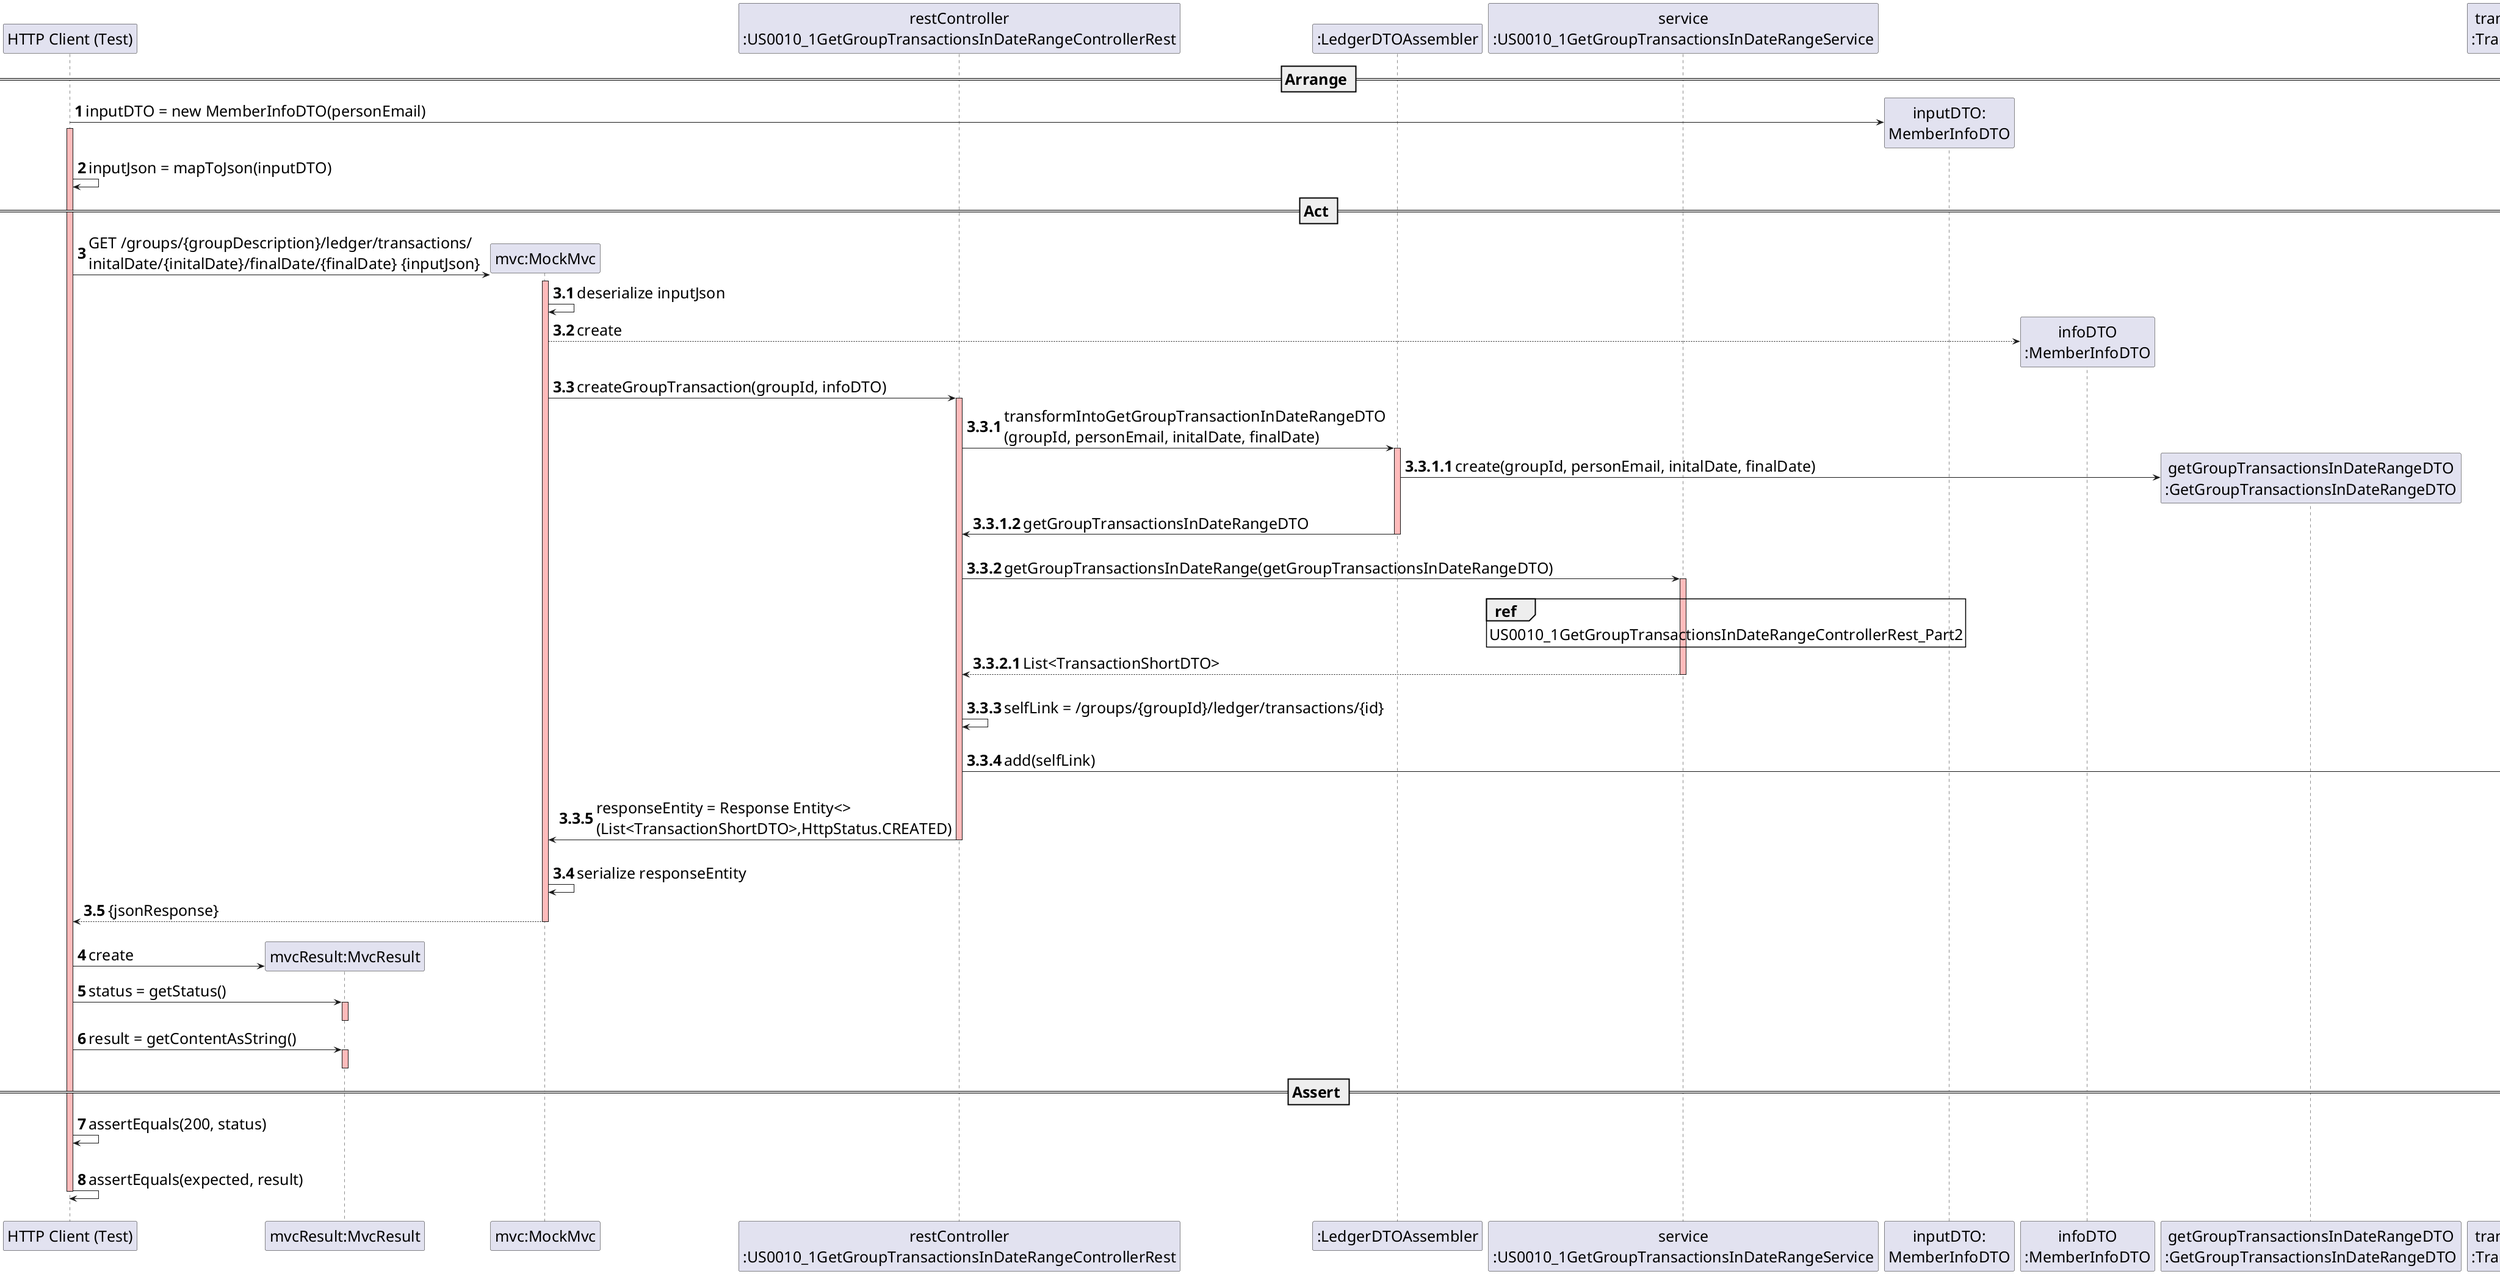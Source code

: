 @startuml

skinparam DefaultFontSize 25

participant "HTTP Client (Test)"
participant "mvcResult:MvcResult"
participant "mvc:MockMvc"
participant "restController\n:US0010_1GetGroupTransactionsInDateRangeControllerRest"
participant ":LedgerDTOAssembler"
participant "service\n:US0010_1GetGroupTransactionsInDateRangeService"

== Arrange ==

autonumber

create "inputDTO:\nMemberInfoDTO"
"HTTP Client (Test)" -> "inputDTO:\nMemberInfoDTO": inputDTO = new MemberInfoDTO(personEmail)

activate "HTTP Client (Test)" #FFBBBB
"HTTP Client (Test)" -> "HTTP Client (Test)": inputJson = mapToJson(inputDTO)

== Act ==

create "mvc:MockMvc"
"HTTP Client (Test)" -> "mvc:MockMvc" :GET /groups/{groupDescription}/ledger/transactions/\ninitalDate/{initalDate}/finalDate/{finalDate} {inputJson}
activate "mvc:MockMvc"  #FFBBBB

autonumber 3.1
"mvc:MockMvc" -> "mvc:MockMvc" :  deserialize inputJson

create "infoDTO\n:MemberInfoDTO"
"mvc:MockMvc"-->"infoDTO\n:MemberInfoDTO": create

"mvc:MockMvc"-> "restController\n:US0010_1GetGroupTransactionsInDateRangeControllerRest": createGroupTransaction(groupId, infoDTO)
activate "restController\n:US0010_1GetGroupTransactionsInDateRangeControllerRest" #FFBBBB

autonumber 3.3.1
"restController\n:US0010_1GetGroupTransactionsInDateRangeControllerRest"-> ":LedgerDTOAssembler": transformIntoGetGroupTransactionInDateRangeDTO\n(groupId, personEmail, initalDate, finalDate)
activate ":LedgerDTOAssembler"  #FFBBBB

autonumber 3.3.1.1
create "getGroupTransactionsInDateRangeDTO\n:GetGroupTransactionsInDateRangeDTO"
":LedgerDTOAssembler" -> "getGroupTransactionsInDateRangeDTO\n:GetGroupTransactionsInDateRangeDTO": create(groupId, personEmail, initalDate, finalDate)

":LedgerDTOAssembler" -> "restController\n:US0010_1GetGroupTransactionsInDateRangeControllerRest" : getGroupTransactionsInDateRangeDTO
deactivate ":LedgerDTOAssembler"

||| /' space for better visibility '/

autonumber 3.3.2
"restController\n:US0010_1GetGroupTransactionsInDateRangeControllerRest"->"service\n:US0010_1GetGroupTransactionsInDateRangeService": getGroupTransactionsInDateRange(getGroupTransactionsInDateRangeDTO)
activate "service\n:US0010_1GetGroupTransactionsInDateRangeService" #FFBBBB

||| /' space for better visibility '/

ref over "service\n:US0010_1GetGroupTransactionsInDateRangeService" : US0010_1GetGroupTransactionsInDateRangeControllerRest_Part2

autonumber 3.3.2.1
"service\n:US0010_1GetGroupTransactionsInDateRangeService" --> "restController\n:US0010_1GetGroupTransactionsInDateRangeControllerRest" : List<TransactionShortDTO>
deactivate "service\n:US0010_1GetGroupTransactionsInDateRangeService"

||| /' space for better visibility '/

autonumber 3.3.3
"restController\n:US0010_1GetGroupTransactionsInDateRangeControllerRest"->"restController\n:US0010_1GetGroupTransactionsInDateRangeControllerRest": selfLink = /groups/{groupId}/ledger/transactions/{id}

||| /' space for added visibility '/

"restController\n:US0010_1GetGroupTransactionsInDateRangeControllerRest"-> "transactionShortDTO\n:TransactionShortDTO": add(selfLink)
activate "transactionShortDTO\n:TransactionShortDTO" #FFBBBB
deactivate "transactionShortDTO\n:TransactionShortDTO" #FFBBBB

"restController\n:US0010_1GetGroupTransactionsInDateRangeControllerRest" -> "mvc:MockMvc": responseEntity = Response Entity<>\n(List<TransactionShortDTO>,HttpStatus.CREATED)
deactivate "restController\n:US0010_1GetGroupTransactionsInDateRangeControllerRest"

||| /' space for better visibility '/

autonumber 3.4
"mvc:MockMvc" -> "mvc:MockMvc" : serialize responseEntity
"mvc:MockMvc" --> "HTTP Client (Test)" : {jsonResponse}
deactivate "mvc:MockMvc"

||| /' space for better visibility '/

autonumber 4
create "mvcResult:MvcResult"
"HTTP Client (Test)" -> "mvcResult:MvcResult" : create

"HTTP Client (Test)" -> "mvcResult:MvcResult" : status = getStatus()
activate "mvcResult:MvcResult" #FFBBBB
deactivate "mvcResult:MvcResult"

"HTTP Client (Test)" -> "mvcResult:MvcResult" : result = getContentAsString()
activate "mvcResult:MvcResult" #FFBBBB
deactivate "mvcResult:MvcResult"

== Assert ==

"HTTP Client (Test)" -> "HTTP Client (Test)" : assertEquals(200, status)

||| /' space for better visibility '/

"HTTP Client (Test)" -> "HTTP Client (Test)" : assertEquals(expected, result)

||| /' space for better visibility '/

deactivate "HTTP Client (Test)" #FFBBBB

@enduml
